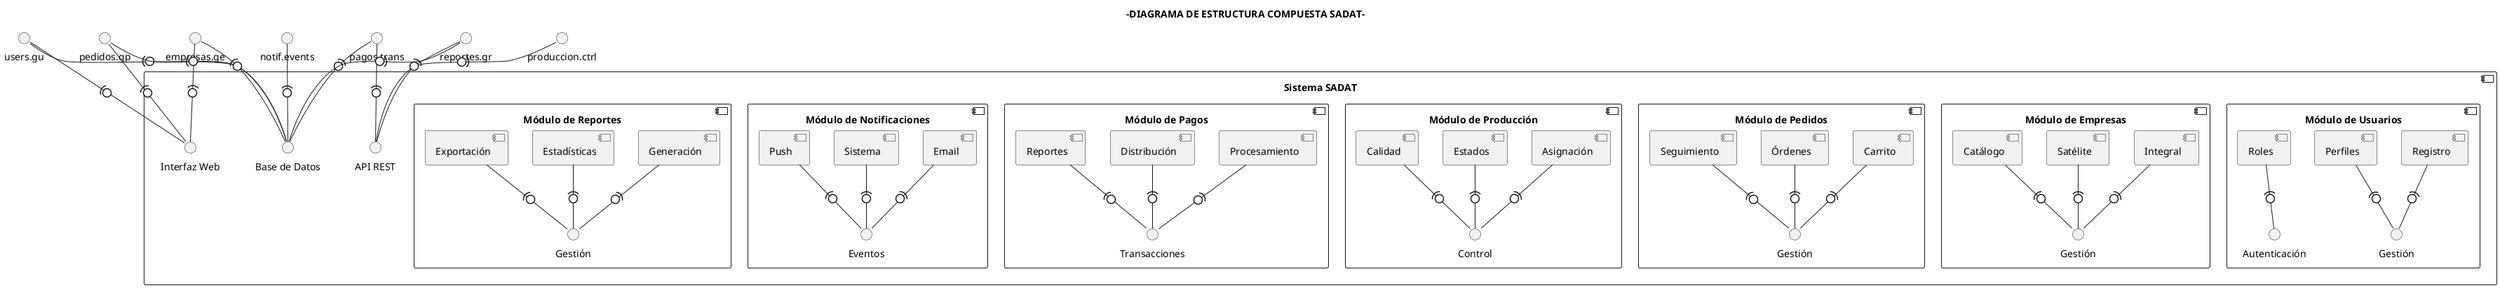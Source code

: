 @startuml
title -DIAGRAMA DE ESTRUCTURA COMPUESTA SADAT-

component "Sistema SADAT" {
  interface "Interfaz Web" as web
  interface "API REST" as api
  interface "Base de Datos" as db
  
  component "Módulo de Usuarios" as users {
    interface "Gestión" as gu
    interface "Autenticación" as auth
    
    component "Registro" as reg
    component "Perfiles" as perf
    component "Roles" as roles
    
    reg -(0- gu
    perf -(0- gu
    roles -(0- auth
  }
  
  component "Módulo de Empresas" as empresas {
    interface "Gestión" as ge
    
    component "Integral" as integral
    component "Satélite" as satelite
    component "Catálogo" as catalogo
    
    integral -(0- ge
    satelite -(0- ge
    catalogo -(0- ge
  }
  
  component "Módulo de Pedidos" as pedidos {
    interface "Gestión" as gp
    
    component "Carrito" as cart
    component "Órdenes" as orders
    component "Seguimiento" as track
    
    cart -(0- gp
    orders -(0- gp
    track -(0- gp
  }
  
  component "Módulo de Producción" as produccion {
    interface "Control" as ctrl
    
    component "Asignación" as asign
    component "Estados" as states
    component "Calidad" as qc
    
    asign -(0- ctrl
    states -(0- ctrl
    qc -(0- ctrl
  }
  
  component "Módulo de Pagos" as pagos {
    interface "Transacciones" as trans
    
    component "Procesamiento" as proc
    component "Distribución" as dist
    component "Reportes" as rep
    
    proc -(0- trans
    dist -(0- trans
    rep -(0- trans
  }
  
  component "Módulo de Notificaciones" as notif {
    interface "Eventos" as events
    
    component "Email" as email
    component "Sistema" as sys
    component "Push" as push
    
    email -(0- events
    sys -(0- events
    push -(0- events
  }
  
  component "Módulo de Reportes" as reportes {
    interface "Gestión" as gr
    
    component "Generación" as gen
    component "Estadísticas" as stats
    component "Exportación" as export
    
    gen -(0- gr
    stats -(0- gr
    export -(0- gr
  }
}

users.gu -(0- web
pedidos.gp -(0- web
empresas.ge -(0- web
produccion.ctrl -(0- api
pagos.trans -(0- api
reportes.gr -(0- api
notif.events -(0- db
users.gu -(0- db
pedidos.gp -(0- db
empresas.ge -(0- db
pagos.trans -(0- db
reportes.gr -(0- db

@enduml